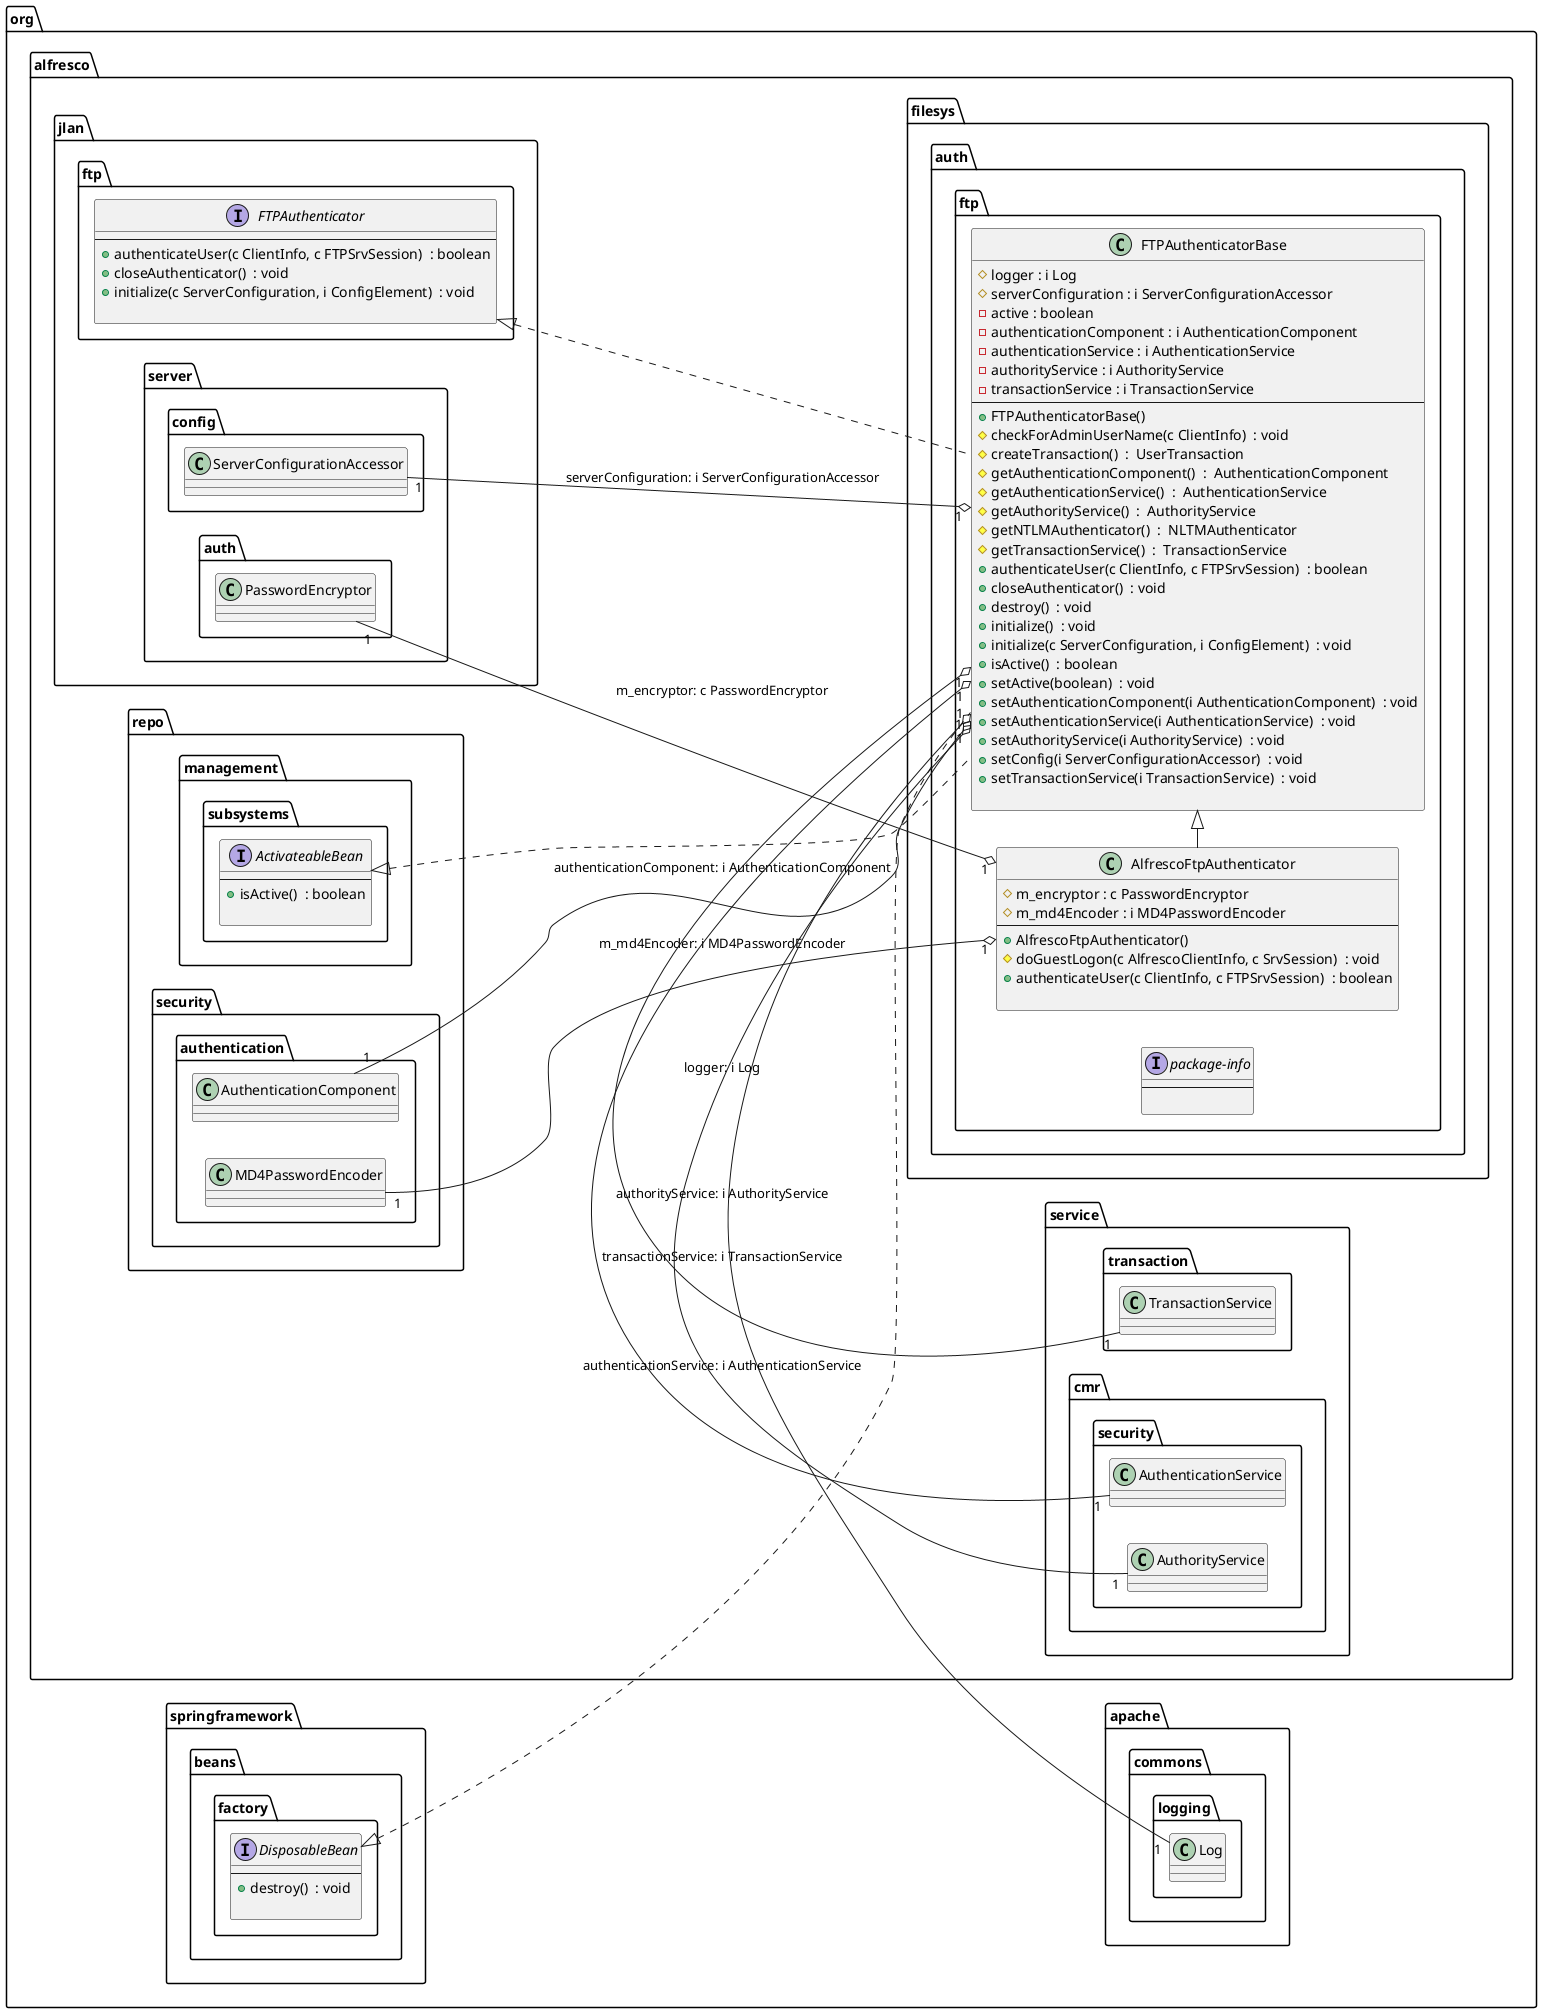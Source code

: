 @startuml

' Generated using https://github.com/juanmf/Java2PlantUML

left to right direction
' Participants 

interface org.alfresco.jlan.ftp.FTPAuthenticator {
--
+  authenticateUser(c ClientInfo, c FTPSrvSession)  : boolean
+  closeAuthenticator()  : void
+  initialize(c ServerConfiguration, i ConfigElement)  : void

}
interface org.springframework.beans.factory.DisposableBean {
--
+  destroy()  : void

}
interface org.alfresco.filesys.auth.ftp.package-info {
--

}
interface org.alfresco.repo.management.subsystems.ActivateableBean {
--
+  isActive()  : boolean

}
class org.alfresco.filesys.auth.ftp.FTPAuthenticatorBase {
#  logger : i Log
#  serverConfiguration : i ServerConfigurationAccessor
-  active : boolean
-  authenticationComponent : i AuthenticationComponent
-  authenticationService : i AuthenticationService
-  authorityService : i AuthorityService
-  transactionService : i TransactionService
--
+   FTPAuthenticatorBase() 
#  checkForAdminUserName(c ClientInfo)  : void
#  createTransaction()  :  UserTransaction
#  getAuthenticationComponent()  :  AuthenticationComponent
#  getAuthenticationService()  :  AuthenticationService
#  getAuthorityService()  :  AuthorityService
#  getNTLMAuthenticator()  :  NLTMAuthenticator
#  getTransactionService()  :  TransactionService
+  authenticateUser(c ClientInfo, c FTPSrvSession)  : boolean
+  closeAuthenticator()  : void
+  destroy()  : void
+  initialize()  : void
+  initialize(c ServerConfiguration, i ConfigElement)  : void
+  isActive()  : boolean
+  setActive(boolean)  : void
+  setAuthenticationComponent(i AuthenticationComponent)  : void
+  setAuthenticationService(i AuthenticationService)  : void
+  setAuthorityService(i AuthorityService)  : void
+  setConfig(i ServerConfigurationAccessor)  : void
+  setTransactionService(i TransactionService)  : void

}
class org.alfresco.filesys.auth.ftp.AlfrescoFtpAuthenticator {
#  m_encryptor : c PasswordEncryptor
#  m_md4Encoder : i MD4PasswordEncoder
--
+   AlfrescoFtpAuthenticator() 
#  doGuestLogon(c AlfrescoClientInfo, c SrvSession)  : void
+  authenticateUser(c ClientInfo, c FTPSrvSession)  : boolean

}

' Relations 

org.alfresco.filesys.auth.ftp.AlfrescoFtpAuthenticator "1"  o-left-  "1" org.alfresco.repo.security.authentication.MD4PasswordEncoder  : m_md4Encoder: i MD4PasswordEncoder
org.alfresco.filesys.auth.ftp.FTPAuthenticatorBase "1"  o-left-  "1" org.alfresco.service.transaction.TransactionService  : transactionService: i TransactionService
org.alfresco.filesys.auth.ftp.AlfrescoFtpAuthenticator "1"  o-left-  "1" org.alfresco.jlan.server.auth.PasswordEncryptor  : m_encryptor: c PasswordEncryptor
org.alfresco.filesys.auth.ftp.FTPAuthenticatorBase "1"  o-left-  "1" org.apache.commons.logging.Log  : logger: i Log
org.alfresco.filesys.auth.ftp.FTPAuthenticatorBase "1"  o-left-  "1" org.alfresco.jlan.server.config.ServerConfigurationAccessor  : serverConfiguration: i ServerConfigurationAccessor
org.alfresco.filesys.auth.ftp.FTPAuthenticatorBase "1"  o-left-  "1" org.alfresco.repo.security.authentication.AuthenticationComponent  : authenticationComponent: i AuthenticationComponent
org.alfresco.filesys.auth.ftp.FTPAuthenticatorBase "1"  o-left-  "1" org.alfresco.service.cmr.security.AuthorityService  : authorityService: i AuthorityService
org.alfresco.filesys.auth.ftp.FTPAuthenticatorBase "1"  o-left-  "1" org.alfresco.service.cmr.security.AuthenticationService  : authenticationService: i AuthenticationService
org.alfresco.filesys.auth.ftp.AlfrescoFtpAuthenticator  -up|>  org.alfresco.filesys.auth.ftp.FTPAuthenticatorBase
org.alfresco.filesys.auth.ftp.FTPAuthenticatorBase  ..up|>  org.alfresco.jlan.ftp.FTPAuthenticator
org.alfresco.filesys.auth.ftp.FTPAuthenticatorBase  ..up|>  org.alfresco.repo.management.subsystems.ActivateableBean
org.alfresco.filesys.auth.ftp.FTPAuthenticatorBase  ..up|>  org.springframework.beans.factory.DisposableBean

' Notes 

@enduml
